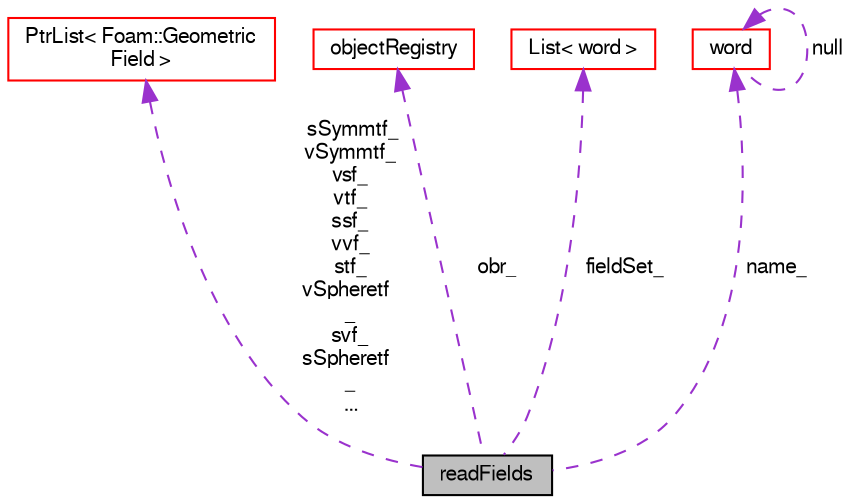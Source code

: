 digraph "readFields"
{
  bgcolor="transparent";
  edge [fontname="FreeSans",fontsize="10",labelfontname="FreeSans",labelfontsize="10"];
  node [fontname="FreeSans",fontsize="10",shape=record];
  Node1 [label="readFields",height=0.2,width=0.4,color="black", fillcolor="grey75", style="filled", fontcolor="black"];
  Node2 -> Node1 [dir="back",color="darkorchid3",fontsize="10",style="dashed",label=" sSymmtf_\nvSymmtf_\nvsf_\nvtf_\nssf_\nvvf_\nstf_\nvSpheretf\l_\nsvf_\nsSpheretf\l_\n..." ,fontname="FreeSans"];
  Node2 [label="PtrList\< Foam::Geometric\lField \>",height=0.2,width=0.4,color="red",URL="$a25914.html"];
  Node4 -> Node1 [dir="back",color="darkorchid3",fontsize="10",style="dashed",label=" obr_" ,fontname="FreeSans"];
  Node4 [label="objectRegistry",height=0.2,width=0.4,color="red",URL="$a26326.html",tooltip="Registry of regIOobjects. "];
  Node13 -> Node1 [dir="back",color="darkorchid3",fontsize="10",style="dashed",label=" fieldSet_" ,fontname="FreeSans"];
  Node13 [label="List\< word \>",height=0.2,width=0.4,color="red",URL="$a25694.html"];
  Node17 -> Node1 [dir="back",color="darkorchid3",fontsize="10",style="dashed",label=" name_" ,fontname="FreeSans"];
  Node17 [label="word",height=0.2,width=0.4,color="red",URL="$a28258.html",tooltip="A class for handling words, derived from string. "];
  Node17 -> Node17 [dir="back",color="darkorchid3",fontsize="10",style="dashed",label=" null" ,fontname="FreeSans"];
}
